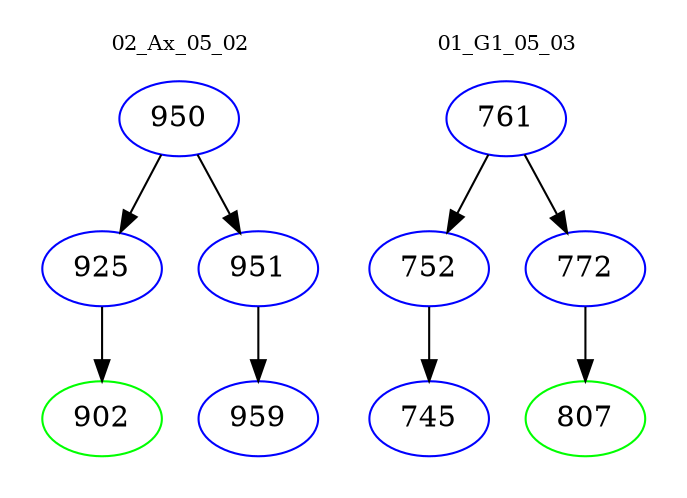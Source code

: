 digraph{
subgraph cluster_0 {
color = white
label = "02_Ax_05_02";
fontsize=10;
T0_950 [label="950", color="blue"]
T0_950 -> T0_925 [color="black"]
T0_925 [label="925", color="blue"]
T0_925 -> T0_902 [color="black"]
T0_902 [label="902", color="green"]
T0_950 -> T0_951 [color="black"]
T0_951 [label="951", color="blue"]
T0_951 -> T0_959 [color="black"]
T0_959 [label="959", color="blue"]
}
subgraph cluster_1 {
color = white
label = "01_G1_05_03";
fontsize=10;
T1_761 [label="761", color="blue"]
T1_761 -> T1_752 [color="black"]
T1_752 [label="752", color="blue"]
T1_752 -> T1_745 [color="black"]
T1_745 [label="745", color="blue"]
T1_761 -> T1_772 [color="black"]
T1_772 [label="772", color="blue"]
T1_772 -> T1_807 [color="black"]
T1_807 [label="807", color="green"]
}
}
